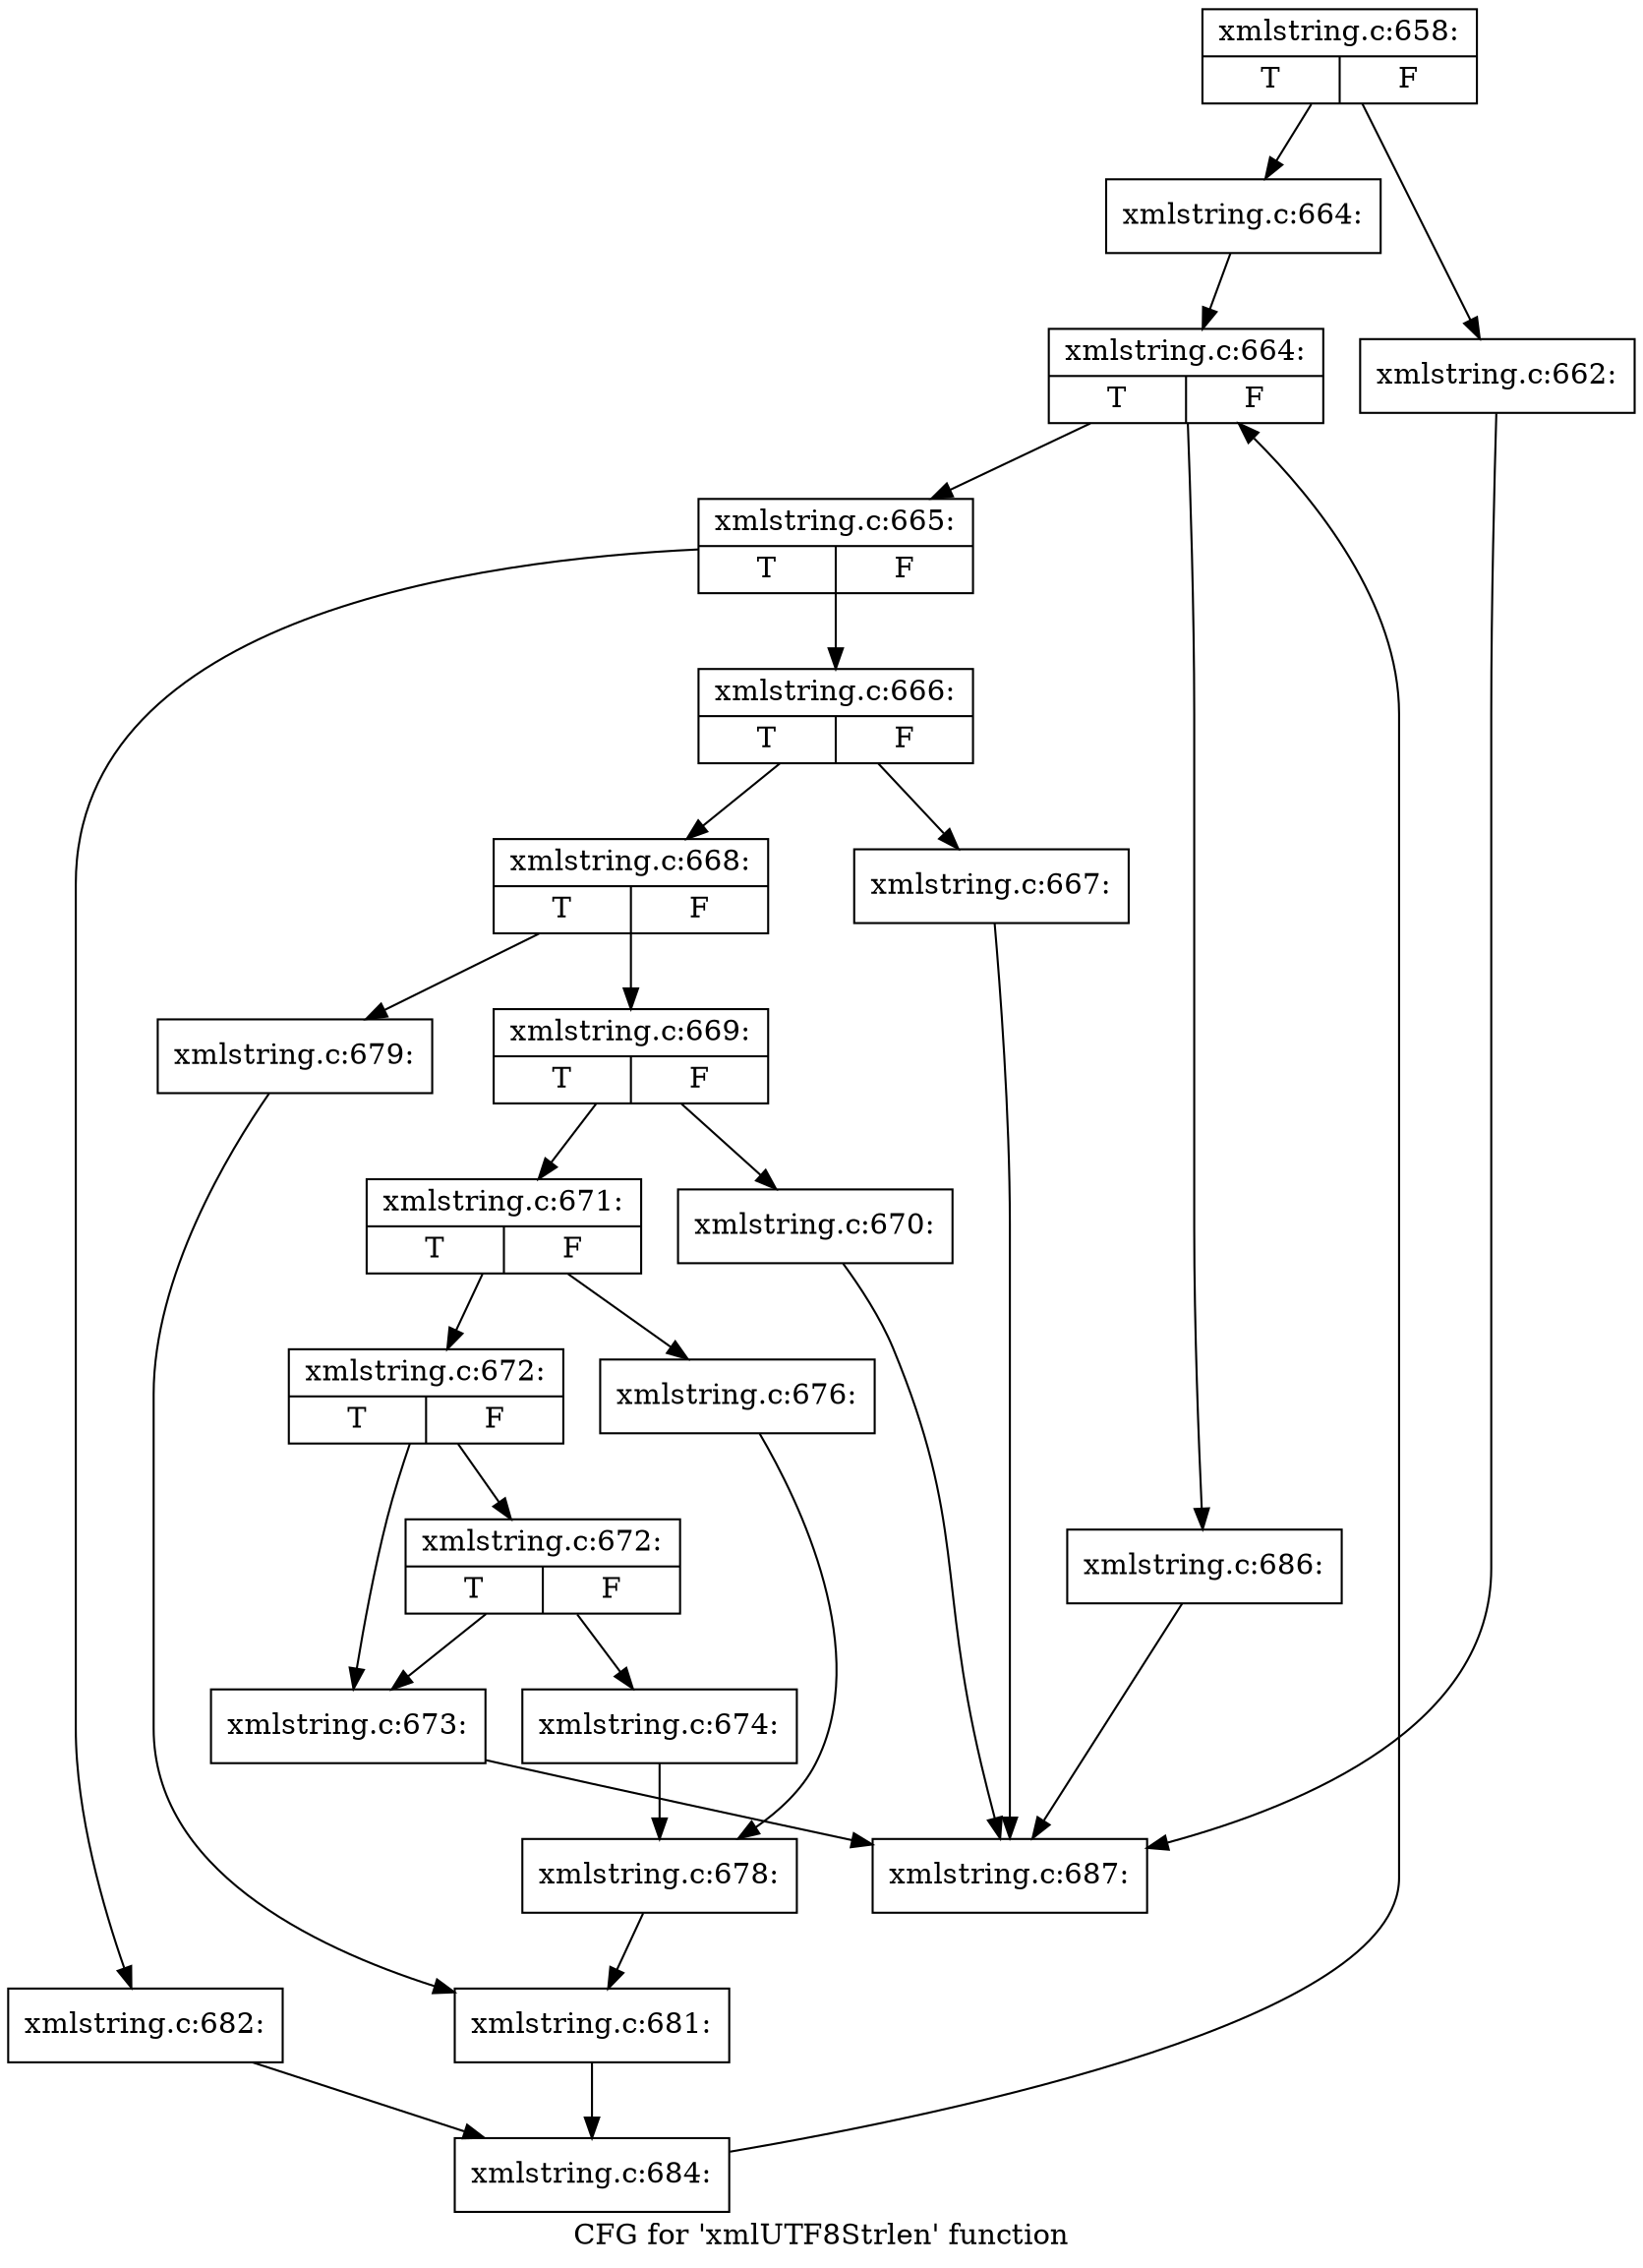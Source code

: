 digraph "CFG for 'xmlUTF8Strlen' function" {
	label="CFG for 'xmlUTF8Strlen' function";

	Node0x390b640 [shape=record,label="{xmlstring.c:658:|{<s0>T|<s1>F}}"];
	Node0x390b640 -> Node0x390bed0;
	Node0x390b640 -> Node0x390bf20;
	Node0x390bed0 [shape=record,label="{xmlstring.c:662:}"];
	Node0x390bed0 -> Node0x390b8c0;
	Node0x390bf20 [shape=record,label="{xmlstring.c:664:}"];
	Node0x390bf20 -> Node0x390c370;
	Node0x390c370 [shape=record,label="{xmlstring.c:664:|{<s0>T|<s1>F}}"];
	Node0x390c370 -> Node0x390c820;
	Node0x390c370 -> Node0x390c590;
	Node0x390c820 [shape=record,label="{xmlstring.c:665:|{<s0>T|<s1>F}}"];
	Node0x390c820 -> Node0x390ca10;
	Node0x390c820 -> Node0x390cab0;
	Node0x390ca10 [shape=record,label="{xmlstring.c:666:|{<s0>T|<s1>F}}"];
	Node0x390ca10 -> Node0x390cf30;
	Node0x390ca10 -> Node0x390cf80;
	Node0x390cf30 [shape=record,label="{xmlstring.c:667:}"];
	Node0x390cf30 -> Node0x390b8c0;
	Node0x390cf80 [shape=record,label="{xmlstring.c:668:|{<s0>T|<s1>F}}"];
	Node0x390cf80 -> Node0x390d710;
	Node0x390cf80 -> Node0x390d7b0;
	Node0x390d710 [shape=record,label="{xmlstring.c:669:|{<s0>T|<s1>F}}"];
	Node0x390d710 -> Node0x390de40;
	Node0x390d710 -> Node0x390de90;
	Node0x390de40 [shape=record,label="{xmlstring.c:670:}"];
	Node0x390de40 -> Node0x390b8c0;
	Node0x390de90 [shape=record,label="{xmlstring.c:671:|{<s0>T|<s1>F}}"];
	Node0x390de90 -> Node0x390e5c0;
	Node0x390de90 -> Node0x390e660;
	Node0x390e5c0 [shape=record,label="{xmlstring.c:672:|{<s0>T|<s1>F}}"];
	Node0x390e5c0 -> Node0x38ac850;
	Node0x390e5c0 -> Node0x390edd0;
	Node0x390edd0 [shape=record,label="{xmlstring.c:672:|{<s0>T|<s1>F}}"];
	Node0x390edd0 -> Node0x38ac850;
	Node0x390edd0 -> Node0x390ed80;
	Node0x38ac850 [shape=record,label="{xmlstring.c:673:}"];
	Node0x38ac850 -> Node0x390b8c0;
	Node0x390ed80 [shape=record,label="{xmlstring.c:674:}"];
	Node0x390ed80 -> Node0x390e610;
	Node0x390e660 [shape=record,label="{xmlstring.c:676:}"];
	Node0x390e660 -> Node0x390e610;
	Node0x390e610 [shape=record,label="{xmlstring.c:678:}"];
	Node0x390e610 -> Node0x390d760;
	Node0x390d7b0 [shape=record,label="{xmlstring.c:679:}"];
	Node0x390d7b0 -> Node0x390d760;
	Node0x390d760 [shape=record,label="{xmlstring.c:681:}"];
	Node0x390d760 -> Node0x390ca60;
	Node0x390cab0 [shape=record,label="{xmlstring.c:682:}"];
	Node0x390cab0 -> Node0x390ca60;
	Node0x390ca60 [shape=record,label="{xmlstring.c:684:}"];
	Node0x390ca60 -> Node0x390c370;
	Node0x390c590 [shape=record,label="{xmlstring.c:686:}"];
	Node0x390c590 -> Node0x390b8c0;
	Node0x390b8c0 [shape=record,label="{xmlstring.c:687:}"];
}

